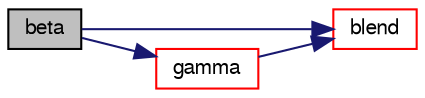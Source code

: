 digraph "beta"
{
  bgcolor="transparent";
  edge [fontname="FreeSans",fontsize="10",labelfontname="FreeSans",labelfontsize="10"];
  node [fontname="FreeSans",fontsize="10",shape=record];
  rankdir="LR";
  Node1181 [label="beta",height=0.2,width=0.4,color="black", fillcolor="grey75", style="filled", fontcolor="black"];
  Node1181 -> Node1182 [color="midnightblue",fontsize="10",style="solid",fontname="FreeSans"];
  Node1182 [label="blend",height=0.2,width=0.4,color="red",URL="$a30866.html#a98d7b60619ba1b64773acf1d5ac9267c"];
  Node1181 -> Node1185 [color="midnightblue",fontsize="10",style="solid",fontname="FreeSans"];
  Node1185 [label="gamma",height=0.2,width=0.4,color="red",URL="$a30866.html#af78889d1b8882a298fc4b7f8c8a2594e"];
  Node1185 -> Node1182 [color="midnightblue",fontsize="10",style="solid",fontname="FreeSans"];
}
